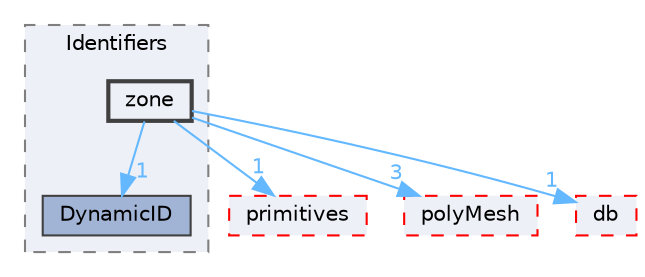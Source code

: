 digraph "src/OpenFOAM/meshes/Identifiers/zone"
{
 // LATEX_PDF_SIZE
  bgcolor="transparent";
  edge [fontname=Helvetica,fontsize=10,labelfontname=Helvetica,labelfontsize=10];
  node [fontname=Helvetica,fontsize=10,shape=box,height=0.2,width=0.4];
  compound=true
  subgraph clusterdir_162c770ecfd5d3d84e768ef2f1993e65 {
    graph [ bgcolor="#edf0f7", pencolor="grey50", label="Identifiers", fontname=Helvetica,fontsize=10 style="filled,dashed", URL="dir_162c770ecfd5d3d84e768ef2f1993e65.html",tooltip=""]
  dir_b2b1e5b15fbf48d956f0ff8275c07817 [label="DynamicID", fillcolor="#a2b4d6", color="grey25", style="filled", URL="dir_b2b1e5b15fbf48d956f0ff8275c07817.html",tooltip=""];
  dir_e345ac35d3b45d2a890ad012364f4a37 [label="zone", fillcolor="#edf0f7", color="grey25", style="filled,bold", URL="dir_e345ac35d3b45d2a890ad012364f4a37.html",tooltip=""];
  }
  dir_3e50f45338116b169052b428016851aa [label="primitives", fillcolor="#edf0f7", color="red", style="filled,dashed", URL="dir_3e50f45338116b169052b428016851aa.html",tooltip=""];
  dir_5e5a63cb97aae3d01c8e98f0c14953bc [label="polyMesh", fillcolor="#edf0f7", color="red", style="filled,dashed", URL="dir_5e5a63cb97aae3d01c8e98f0c14953bc.html",tooltip=""];
  dir_63c634f7a7cfd679ac26c67fb30fc32f [label="db", fillcolor="#edf0f7", color="red", style="filled,dashed", URL="dir_63c634f7a7cfd679ac26c67fb30fc32f.html",tooltip=""];
  dir_e345ac35d3b45d2a890ad012364f4a37->dir_3e50f45338116b169052b428016851aa [headlabel="1", labeldistance=1.5 headhref="dir_004459_003069.html" href="dir_004459_003069.html" color="steelblue1" fontcolor="steelblue1"];
  dir_e345ac35d3b45d2a890ad012364f4a37->dir_5e5a63cb97aae3d01c8e98f0c14953bc [headlabel="3", labeldistance=1.5 headhref="dir_004459_002980.html" href="dir_004459_002980.html" color="steelblue1" fontcolor="steelblue1"];
  dir_e345ac35d3b45d2a890ad012364f4a37->dir_63c634f7a7cfd679ac26c67fb30fc32f [headlabel="1", labeldistance=1.5 headhref="dir_004459_000817.html" href="dir_004459_000817.html" color="steelblue1" fontcolor="steelblue1"];
  dir_e345ac35d3b45d2a890ad012364f4a37->dir_b2b1e5b15fbf48d956f0ff8275c07817 [headlabel="1", labeldistance=1.5 headhref="dir_004459_001079.html" href="dir_004459_001079.html" color="steelblue1" fontcolor="steelblue1"];
}
